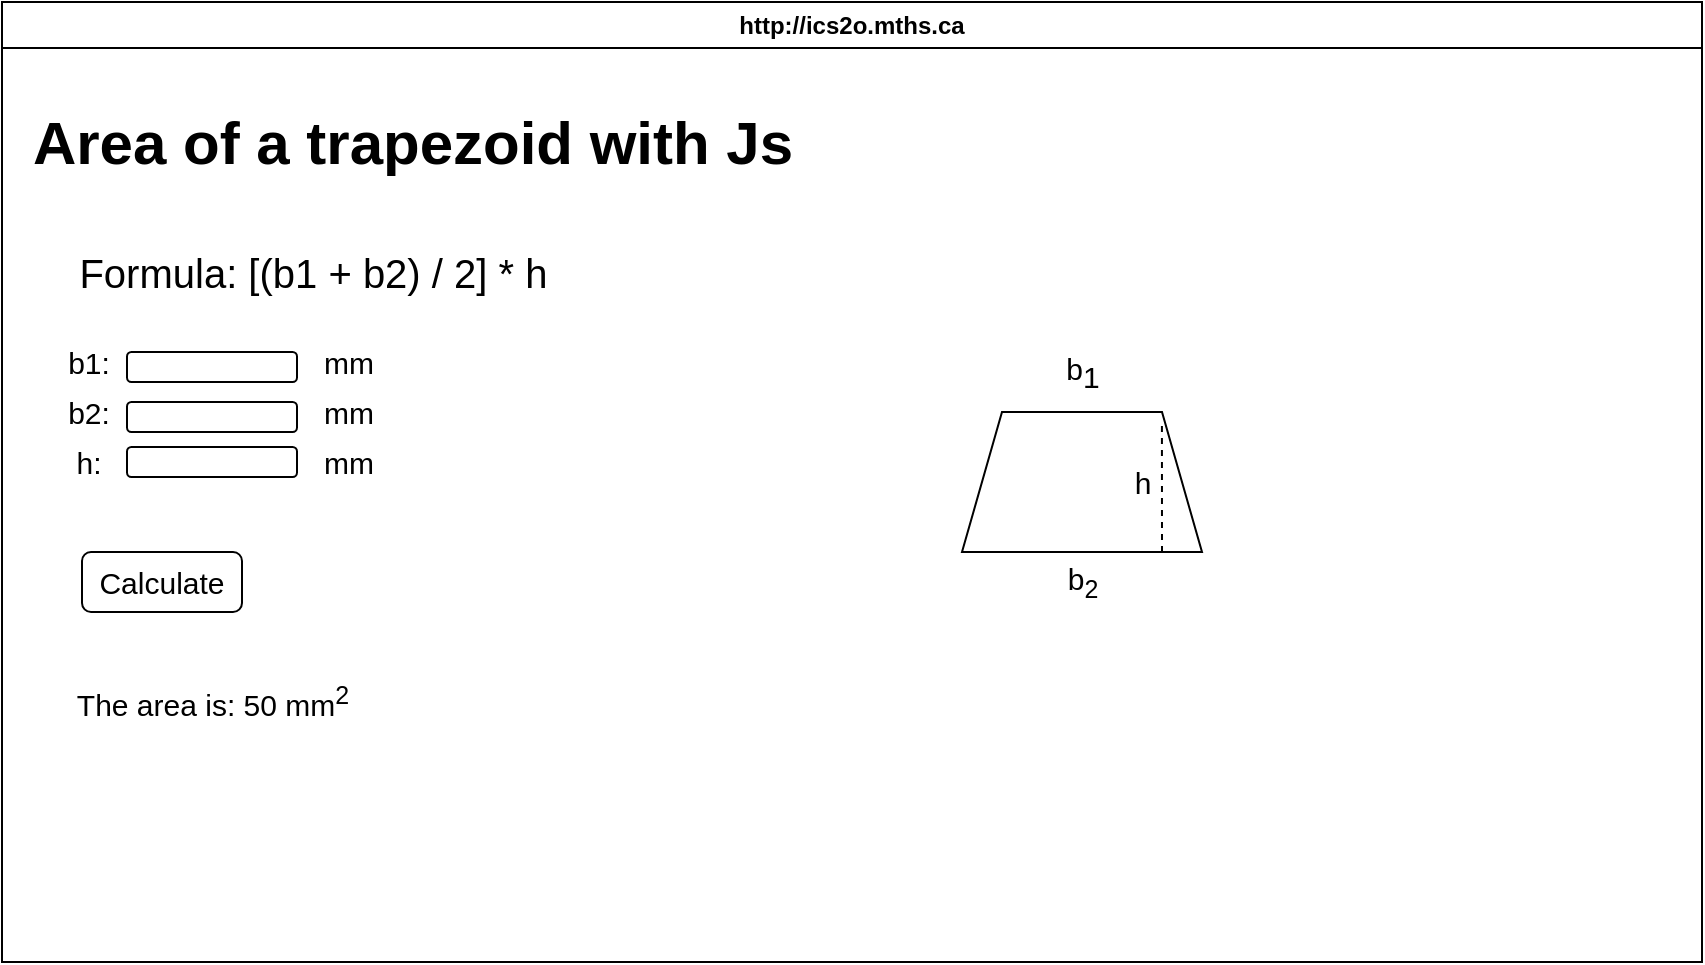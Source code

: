<mxfile>
    <diagram id="HIP3nbAZw_EuaXWnEj3U" name="Page-1">
        <mxGraphModel dx="1234" dy="602" grid="1" gridSize="10" guides="1" tooltips="1" connect="1" arrows="1" fold="1" page="1" pageScale="1" pageWidth="850" pageHeight="1100" math="0" shadow="0">
            <root>
                <mxCell id="0"/>
                <mxCell id="1" parent="0"/>
                <mxCell id="7" value="http://ics2o.mths.ca" style="swimlane;whiteSpace=wrap;html=1;" parent="1" vertex="1">
                    <mxGeometry y="60" width="850" height="480" as="geometry"/>
                </mxCell>
                <mxCell id="8" value="" style="shape=trapezoid;perimeter=trapezoidPerimeter;whiteSpace=wrap;html=1;fixedSize=1;" vertex="1" parent="7">
                    <mxGeometry x="480" y="205" width="120" height="70" as="geometry"/>
                </mxCell>
                <mxCell id="9" value="&lt;span style=&quot;font-size: 15px;&quot;&gt;b&lt;sub style=&quot;font-size: 15px;&quot;&gt;1&lt;/sub&gt;&lt;/span&gt;" style="text;html=1;align=center;verticalAlign=middle;resizable=0;points=[];autosize=1;strokeColor=none;fillColor=none;fontSize=15;" vertex="1" parent="7">
                    <mxGeometry x="520" y="165" width="40" height="40" as="geometry"/>
                </mxCell>
                <mxCell id="10" value="b&lt;sub&gt;2&lt;/sub&gt;" style="text;html=1;align=center;verticalAlign=middle;resizable=0;points=[];autosize=1;strokeColor=none;fillColor=none;fontSize=15;" vertex="1" parent="7">
                    <mxGeometry x="520" y="275" width="40" height="30" as="geometry"/>
                </mxCell>
                <mxCell id="11" value="" style="endArrow=none;dashed=1;html=1;fontSize=15;entryX=0.833;entryY=0.071;entryDx=0;entryDy=0;entryPerimeter=0;" edge="1" parent="7" target="8">
                    <mxGeometry width="50" height="50" relative="1" as="geometry">
                        <mxPoint x="580" y="275" as="sourcePoint"/>
                        <mxPoint x="575" y="200" as="targetPoint"/>
                        <Array as="points"/>
                    </mxGeometry>
                </mxCell>
                <mxCell id="12" value="h" style="text;html=1;align=center;verticalAlign=middle;resizable=0;points=[];autosize=1;strokeColor=none;fillColor=none;fontSize=15;" vertex="1" parent="7">
                    <mxGeometry x="555" y="225" width="30" height="30" as="geometry"/>
                </mxCell>
                <mxCell id="13" value="" style="rounded=1;whiteSpace=wrap;html=1;fontSize=15;" vertex="1" parent="7">
                    <mxGeometry x="62.5" y="175" width="85" height="15" as="geometry"/>
                </mxCell>
                <mxCell id="15" value="&lt;h1&gt;&lt;font style=&quot;font-size: 30px;&quot;&gt;Area of a trapezoid with Js&lt;/font&gt;&lt;/h1&gt;" style="text;html=1;align=center;verticalAlign=middle;resizable=0;points=[];autosize=1;strokeColor=none;fillColor=none;fontSize=15;" vertex="1" parent="7">
                    <mxGeometry x="5" y="25" width="400" height="90" as="geometry"/>
                </mxCell>
                <mxCell id="16" value="Formula: [(b1 + b2) / 2] * h&lt;font style=&quot;font-size: 20px;&quot;&gt;&amp;nbsp;&lt;/font&gt;" style="text;html=1;align=center;verticalAlign=middle;resizable=0;points=[];autosize=1;strokeColor=none;fillColor=none;fontSize=20;" vertex="1" parent="7">
                    <mxGeometry x="22.5" y="115" width="270" height="40" as="geometry"/>
                </mxCell>
                <mxCell id="17" value="b1:" style="text;html=1;align=center;verticalAlign=middle;resizable=0;points=[];autosize=1;strokeColor=none;fillColor=none;fontSize=15;" vertex="1" parent="7">
                    <mxGeometry x="22.5" y="165" width="40" height="30" as="geometry"/>
                </mxCell>
                <mxCell id="18" value="mm" style="text;html=1;align=center;verticalAlign=middle;resizable=0;points=[];autosize=1;strokeColor=none;fillColor=none;fontSize=15;" vertex="1" parent="7">
                    <mxGeometry x="147.5" y="165" width="50" height="30" as="geometry"/>
                </mxCell>
                <mxCell id="20" value="" style="rounded=1;whiteSpace=wrap;html=1;fontSize=15;" vertex="1" parent="7">
                    <mxGeometry x="62.5" y="222.5" width="85" height="15" as="geometry"/>
                </mxCell>
                <mxCell id="19" value="" style="rounded=1;whiteSpace=wrap;html=1;fontSize=15;" vertex="1" parent="7">
                    <mxGeometry x="62.5" y="200" width="85" height="15" as="geometry"/>
                </mxCell>
                <mxCell id="22" value="mm" style="text;html=1;align=center;verticalAlign=middle;resizable=0;points=[];autosize=1;strokeColor=none;fillColor=none;fontSize=15;" vertex="1" parent="7">
                    <mxGeometry x="147.5" y="215" width="50" height="30" as="geometry"/>
                </mxCell>
                <mxCell id="21" value="mm" style="text;html=1;align=center;verticalAlign=middle;resizable=0;points=[];autosize=1;strokeColor=none;fillColor=none;fontSize=15;" vertex="1" parent="7">
                    <mxGeometry x="147.5" y="190" width="50" height="30" as="geometry"/>
                </mxCell>
                <mxCell id="23" value="b2:" style="text;html=1;align=center;verticalAlign=middle;resizable=0;points=[];autosize=1;strokeColor=none;fillColor=none;fontSize=15;" vertex="1" parent="7">
                    <mxGeometry x="22.5" y="190" width="40" height="30" as="geometry"/>
                </mxCell>
                <mxCell id="24" value="h:" style="text;html=1;align=center;verticalAlign=middle;resizable=0;points=[];autosize=1;strokeColor=none;fillColor=none;fontSize=15;" vertex="1" parent="7">
                    <mxGeometry x="22.5" y="215" width="40" height="30" as="geometry"/>
                </mxCell>
                <mxCell id="25" value="Calculate" style="rounded=1;whiteSpace=wrap;html=1;fontSize=15;" vertex="1" parent="7">
                    <mxGeometry x="40" y="275" width="80" height="30" as="geometry"/>
                </mxCell>
                <mxCell id="26" value="The area is: 50 mm&lt;sup&gt;2&lt;/sup&gt;" style="text;html=1;align=center;verticalAlign=middle;resizable=0;points=[];autosize=1;strokeColor=none;fillColor=none;fontSize=15;" vertex="1" parent="7">
                    <mxGeometry x="25" y="330" width="160" height="40" as="geometry"/>
                </mxCell>
            </root>
        </mxGraphModel>
    </diagram>
</mxfile>
